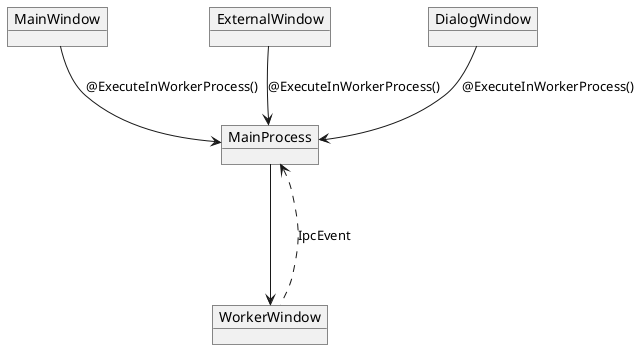 @startuml
object MainWindow
object ExternalWindow
object DialogWindow
object WorkerWindow
object MainProcess

MainWindow -down-> MainProcess: @ExecuteInWorkerProcess()
ExternalWindow -down-> MainProcess: @ExecuteInWorkerProcess()
DialogWindow -down-> MainProcess: @ExecuteInWorkerProcess()
MainProcess -down-> WorkerWindow
WorkerWindow .up.->MainProcess: IpcEvent

@enduml
